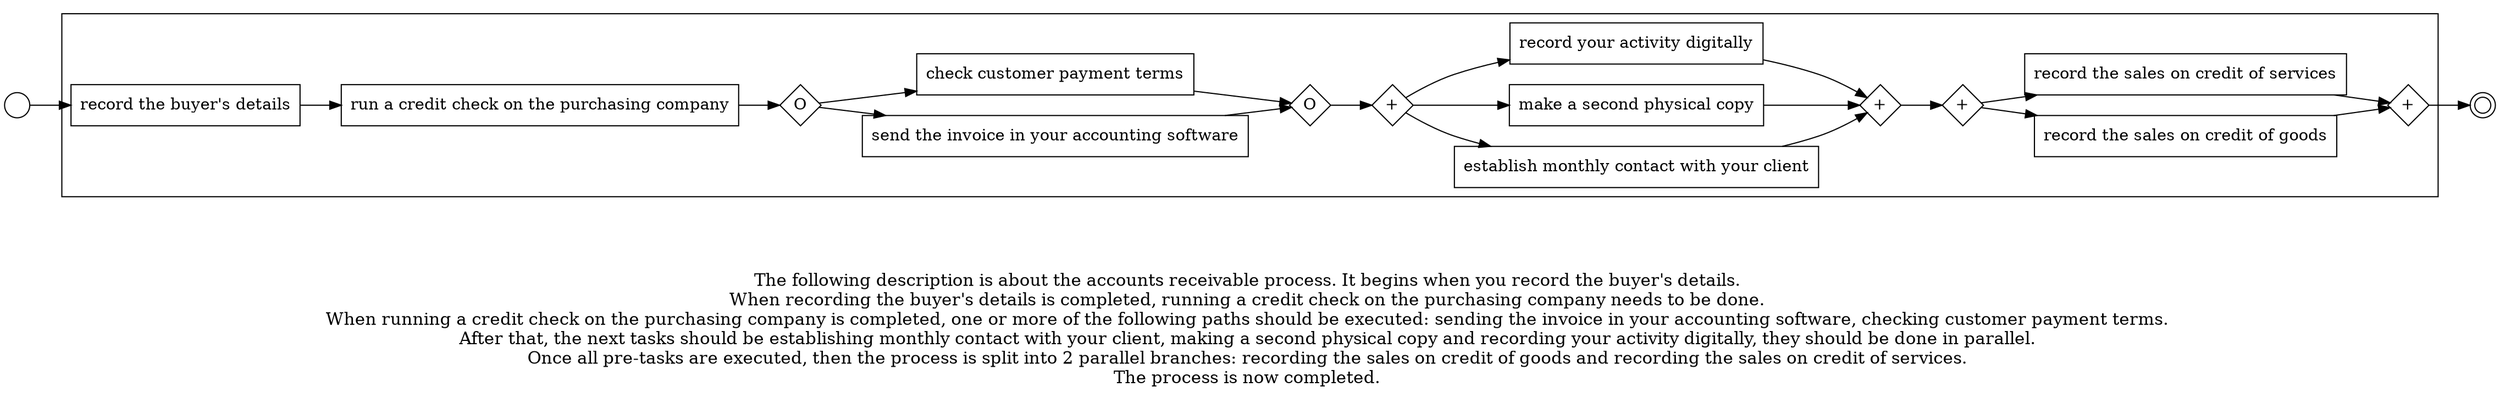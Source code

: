 digraph accounts_receivable_process_102 {
	graph [rankdir=LR]
	START_NODE [label="" shape=circle width=0.3]
	subgraph CLUSTER_0 {
		"record the buyer's details" [shape=box]
		"run a credit check on the purchasing company" [shape=box]
		"record the buyer's details" -> "run a credit check on the purchasing company"
		"OR_SPLIT--3. Invoicing_DRMG" [label=O fixedsize=true shape=diamond width=0.5]
		"run a credit check on the purchasing company" -> "OR_SPLIT--3. Invoicing_DRMG"
		"send the invoice in your accounting software" [shape=box]
		"OR_SPLIT--3. Invoicing_DRMG" -> "send the invoice in your accounting software"
		"check customer payment terms" [shape=box]
		"OR_SPLIT--3. Invoicing_DRMG" -> "check customer payment terms"
		"OR_JOIN--3. Invoicing_DRMG" [label=O fixedsize=true shape=diamond width=0.5]
		"send the invoice in your accounting software" -> "OR_JOIN--3. Invoicing_DRMG"
		"check customer payment terms" -> "OR_JOIN--3. Invoicing_DRMG"
		"AND_SPLIT--4. Tracking_FKP7" [label="+" fixedsize=true shape=diamond width=0.5]
		"OR_JOIN--3. Invoicing_DRMG" -> "AND_SPLIT--4. Tracking_FKP7"
		"establish monthly contact with your client" [shape=box]
		"AND_SPLIT--4. Tracking_FKP7" -> "establish monthly contact with your client"
		"make a second physical copy" [shape=box]
		"AND_SPLIT--4. Tracking_FKP7" -> "make a second physical copy"
		"record your activity digitally" [shape=box]
		"AND_SPLIT--4. Tracking_FKP7" -> "record your activity digitally"
		"AND_JOIN--4. Tracking_FKP7" [label="+" fixedsize=true shape=diamond width=0.5]
		"establish monthly contact with your client" -> "AND_JOIN--4. Tracking_FKP7"
		"make a second physical copy" -> "AND_JOIN--4. Tracking_FKP7"
		"record your activity digitally" -> "AND_JOIN--4. Tracking_FKP7"
		"AND_SPLIT--5. Accounting for accounts receivable_8CPU" [label="+" fixedsize=true shape=diamond width=0.5]
		"AND_JOIN--4. Tracking_FKP7" -> "AND_SPLIT--5. Accounting for accounts receivable_8CPU"
		"record the sales on credit of goods" [shape=box]
		"AND_SPLIT--5. Accounting for accounts receivable_8CPU" -> "record the sales on credit of goods"
		"record the sales on credit of services" [shape=box]
		"AND_SPLIT--5. Accounting for accounts receivable_8CPU" -> "record the sales on credit of services"
		"AND_JOIN--5. Accounting for accounts receivable_8CPU" [label="+" fixedsize=true shape=diamond width=0.5]
		"record the sales on credit of goods" -> "AND_JOIN--5. Accounting for accounts receivable_8CPU"
		"record the sales on credit of services" -> "AND_JOIN--5. Accounting for accounts receivable_8CPU"
	}
	START_NODE -> "record the buyer's details"
	END_NODE [label="" shape=doublecircle width=0.2]
	"AND_JOIN--5. Accounting for accounts receivable_8CPU" -> END_NODE
	fontsize=15 label="\n\n
The following description is about the accounts receivable process. It begins when you record the buyer's details. 
When recording the buyer's details is completed, running a credit check on the purchasing company needs to be done. 
When running a credit check on the purchasing company is completed, one or more of the following paths should be executed: sending the invoice in your accounting software, checking customer payment terms. 
After that, the next tasks should be establishing monthly contact with your client, making a second physical copy and recording your activity digitally, they should be done in parallel. 
Once all pre-tasks are executed, then the process is split into 2 parallel branches: recording the sales on credit of goods and recording the sales on credit of services. 
The process is now completed. 
"
}
